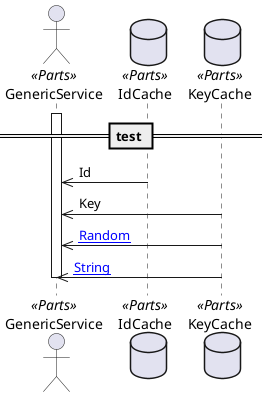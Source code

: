 @startuml Read data from data object

== test ==

actor "GenericService" as GenericService <<Parts>>
database "IdCache" as IdCache <<Parts>>
database "KeyCache" as KeyCache <<Parts>>

activate GenericService
IdCache ->> GenericService: Id
KeyCache ->> GenericService: Key
KeyCache ->> GenericService: [[{Key.Random}Random]]
KeyCache ->> GenericService: [[{Key.Scalar.String}String]]

deactivate GenericService

@enduml
